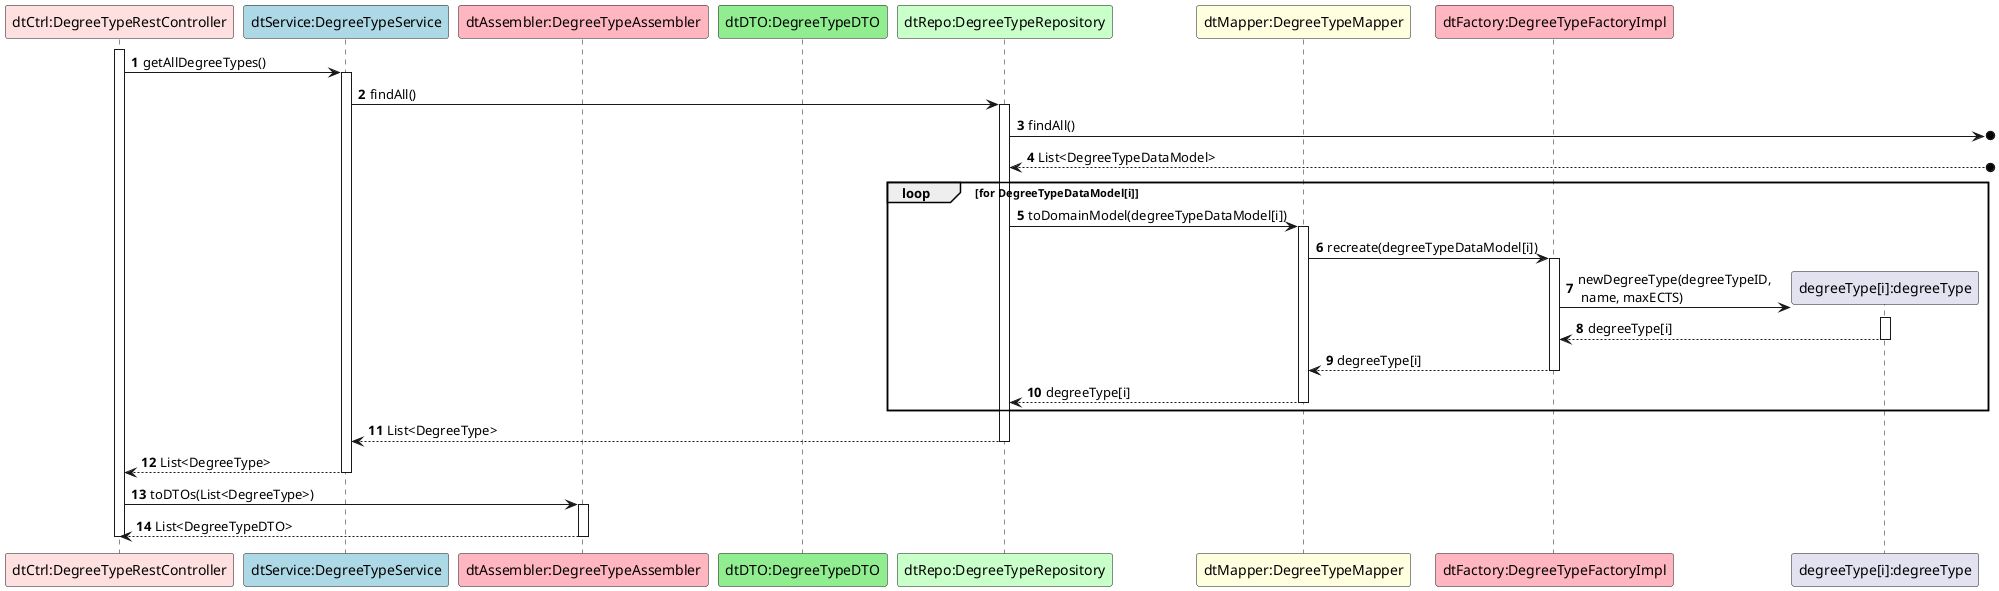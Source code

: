 @startuml
autonumber

participant "dtCtrl:DegreeTypeRestController" as C #implementation
participant "dtService:DegreeTypeService" as DTS #lightblue
participant "dtAssembler:DegreeTypeAssembler" as DTA #lightpink
participant "dtDTO:DegreeTypeDTO" as DTDTO #lightgreen
participant "dtRepo:DegreeTypeRepository" as DTR #technology
participant "dtMapper:DegreeTypeMapper" as M #lightyellow
participant "dtFactory:DegreeTypeFactoryImpl" as F #lightpink
participant "degreeType[i]:degreeType" as DT

activate C
C -> DTS ++: getAllDegreeTypes()

DTS -> DTR ++: findAll()

DTR ->o] : findAll()
DTR <--o] : List<DegreeTypeDataModel>

loop for DegreeTypeDataModel[i]
DTR -> M ++: toDomainModel(degreeTypeDataModel[i])
M -> F ++: recreate(degreeTypeDataModel[i])
F -> DT**: newDegreeType(degreeTypeID, \n name, maxECTS)
activate DT
DT --> F --: degreeType[i]
F --> M --: degreeType[i]
M --> DTR --: degreeType[i]
end

DTR --> DTS --: List<DegreeType>
DTS --> C --: List<DegreeType>
C -> DTA ++: toDTOs(List<DegreeType>)
DTA --> C --: List<DegreeTypeDTO>
deactivate C

@enduml